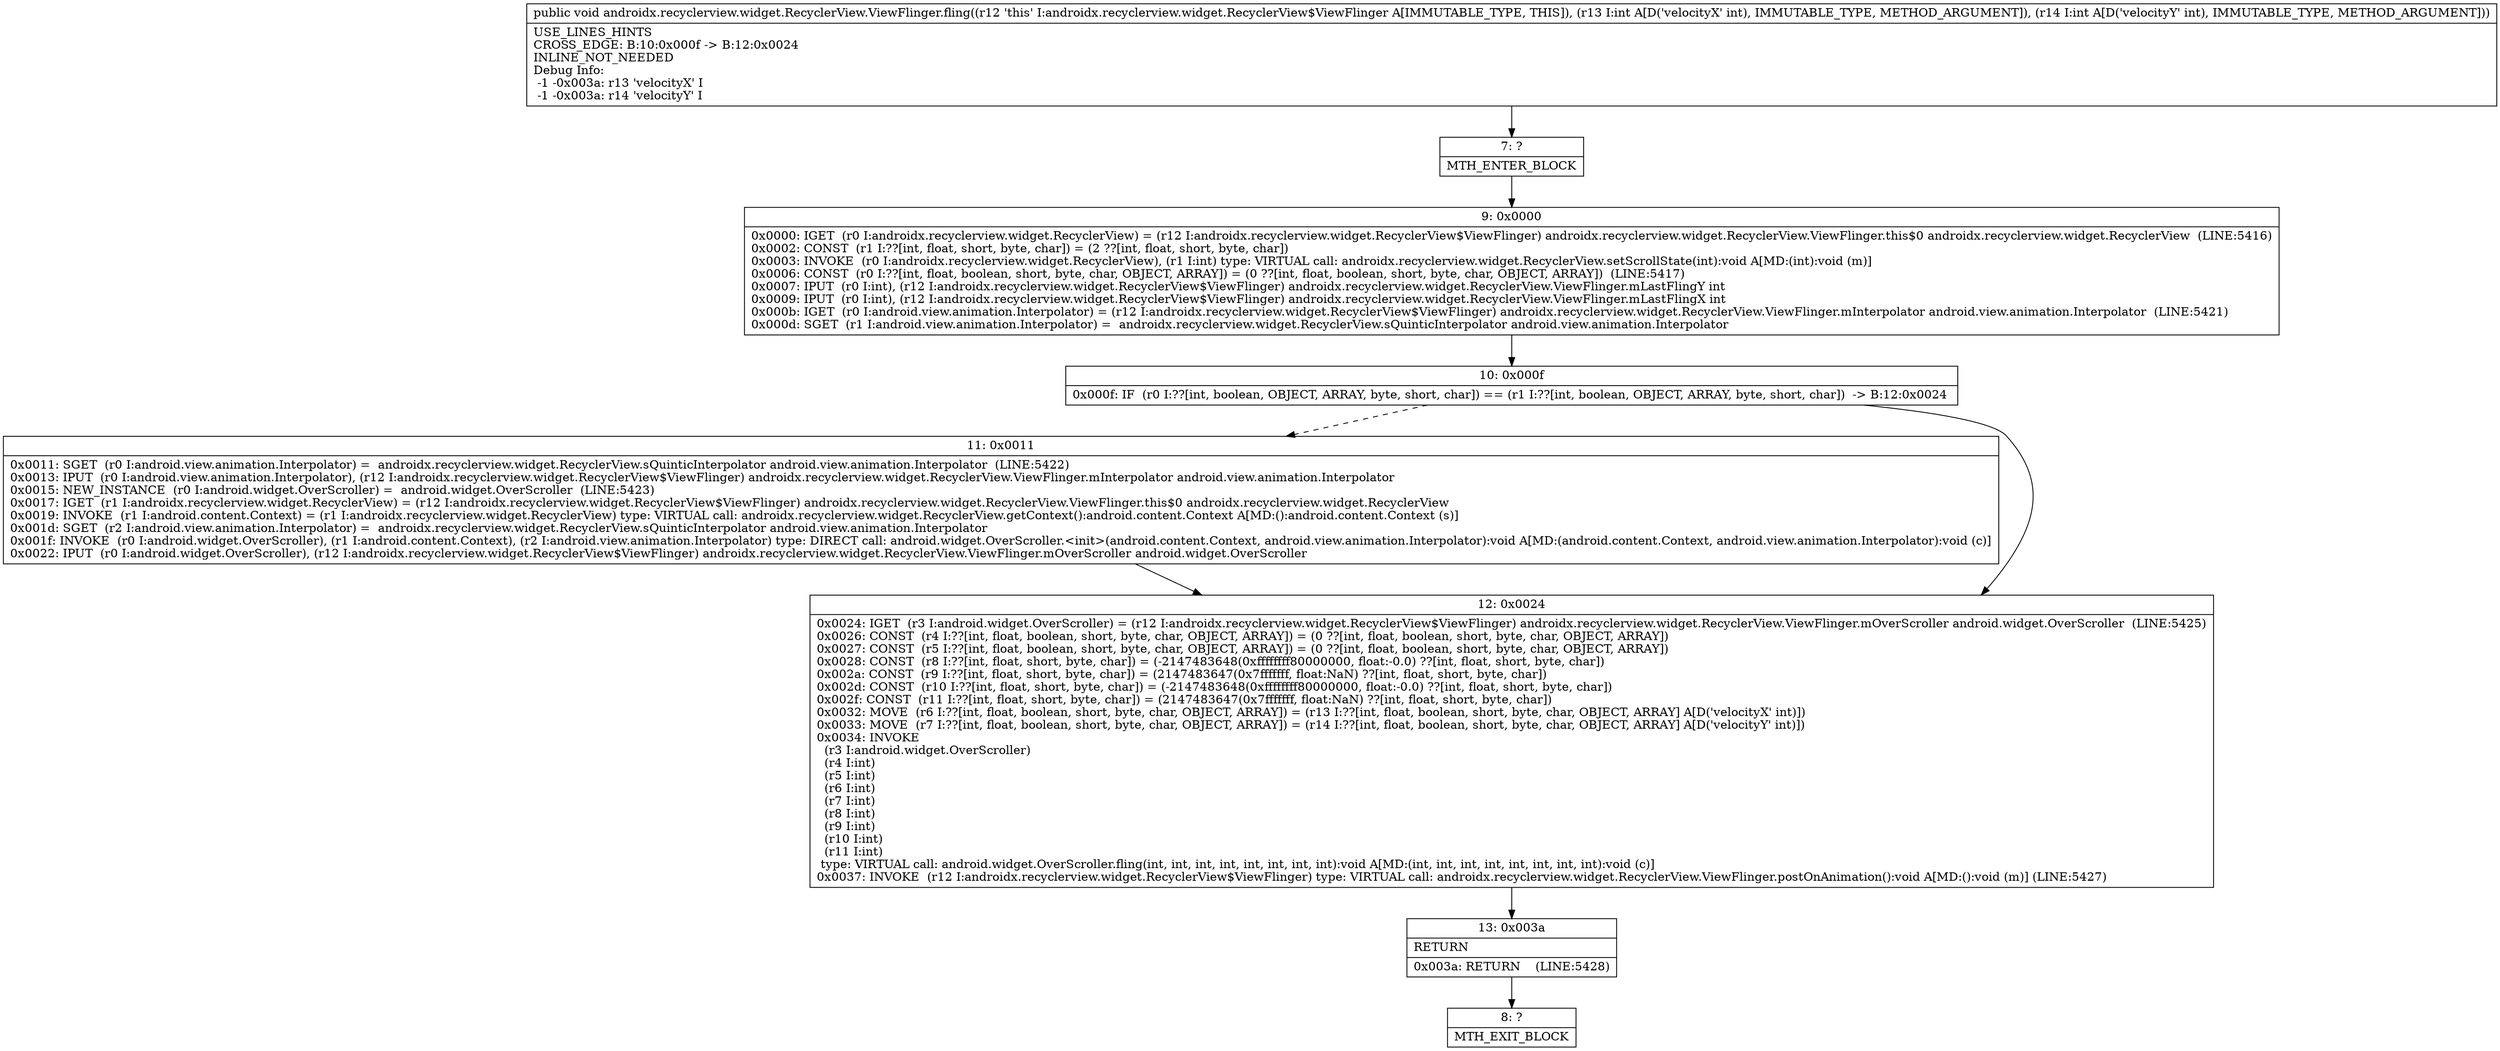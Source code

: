 digraph "CFG forandroidx.recyclerview.widget.RecyclerView.ViewFlinger.fling(II)V" {
Node_7 [shape=record,label="{7\:\ ?|MTH_ENTER_BLOCK\l}"];
Node_9 [shape=record,label="{9\:\ 0x0000|0x0000: IGET  (r0 I:androidx.recyclerview.widget.RecyclerView) = (r12 I:androidx.recyclerview.widget.RecyclerView$ViewFlinger) androidx.recyclerview.widget.RecyclerView.ViewFlinger.this$0 androidx.recyclerview.widget.RecyclerView  (LINE:5416)\l0x0002: CONST  (r1 I:??[int, float, short, byte, char]) = (2 ??[int, float, short, byte, char]) \l0x0003: INVOKE  (r0 I:androidx.recyclerview.widget.RecyclerView), (r1 I:int) type: VIRTUAL call: androidx.recyclerview.widget.RecyclerView.setScrollState(int):void A[MD:(int):void (m)]\l0x0006: CONST  (r0 I:??[int, float, boolean, short, byte, char, OBJECT, ARRAY]) = (0 ??[int, float, boolean, short, byte, char, OBJECT, ARRAY])  (LINE:5417)\l0x0007: IPUT  (r0 I:int), (r12 I:androidx.recyclerview.widget.RecyclerView$ViewFlinger) androidx.recyclerview.widget.RecyclerView.ViewFlinger.mLastFlingY int \l0x0009: IPUT  (r0 I:int), (r12 I:androidx.recyclerview.widget.RecyclerView$ViewFlinger) androidx.recyclerview.widget.RecyclerView.ViewFlinger.mLastFlingX int \l0x000b: IGET  (r0 I:android.view.animation.Interpolator) = (r12 I:androidx.recyclerview.widget.RecyclerView$ViewFlinger) androidx.recyclerview.widget.RecyclerView.ViewFlinger.mInterpolator android.view.animation.Interpolator  (LINE:5421)\l0x000d: SGET  (r1 I:android.view.animation.Interpolator) =  androidx.recyclerview.widget.RecyclerView.sQuinticInterpolator android.view.animation.Interpolator \l}"];
Node_10 [shape=record,label="{10\:\ 0x000f|0x000f: IF  (r0 I:??[int, boolean, OBJECT, ARRAY, byte, short, char]) == (r1 I:??[int, boolean, OBJECT, ARRAY, byte, short, char])  \-\> B:12:0x0024 \l}"];
Node_11 [shape=record,label="{11\:\ 0x0011|0x0011: SGET  (r0 I:android.view.animation.Interpolator) =  androidx.recyclerview.widget.RecyclerView.sQuinticInterpolator android.view.animation.Interpolator  (LINE:5422)\l0x0013: IPUT  (r0 I:android.view.animation.Interpolator), (r12 I:androidx.recyclerview.widget.RecyclerView$ViewFlinger) androidx.recyclerview.widget.RecyclerView.ViewFlinger.mInterpolator android.view.animation.Interpolator \l0x0015: NEW_INSTANCE  (r0 I:android.widget.OverScroller) =  android.widget.OverScroller  (LINE:5423)\l0x0017: IGET  (r1 I:androidx.recyclerview.widget.RecyclerView) = (r12 I:androidx.recyclerview.widget.RecyclerView$ViewFlinger) androidx.recyclerview.widget.RecyclerView.ViewFlinger.this$0 androidx.recyclerview.widget.RecyclerView \l0x0019: INVOKE  (r1 I:android.content.Context) = (r1 I:androidx.recyclerview.widget.RecyclerView) type: VIRTUAL call: androidx.recyclerview.widget.RecyclerView.getContext():android.content.Context A[MD:():android.content.Context (s)]\l0x001d: SGET  (r2 I:android.view.animation.Interpolator) =  androidx.recyclerview.widget.RecyclerView.sQuinticInterpolator android.view.animation.Interpolator \l0x001f: INVOKE  (r0 I:android.widget.OverScroller), (r1 I:android.content.Context), (r2 I:android.view.animation.Interpolator) type: DIRECT call: android.widget.OverScroller.\<init\>(android.content.Context, android.view.animation.Interpolator):void A[MD:(android.content.Context, android.view.animation.Interpolator):void (c)]\l0x0022: IPUT  (r0 I:android.widget.OverScroller), (r12 I:androidx.recyclerview.widget.RecyclerView$ViewFlinger) androidx.recyclerview.widget.RecyclerView.ViewFlinger.mOverScroller android.widget.OverScroller \l}"];
Node_12 [shape=record,label="{12\:\ 0x0024|0x0024: IGET  (r3 I:android.widget.OverScroller) = (r12 I:androidx.recyclerview.widget.RecyclerView$ViewFlinger) androidx.recyclerview.widget.RecyclerView.ViewFlinger.mOverScroller android.widget.OverScroller  (LINE:5425)\l0x0026: CONST  (r4 I:??[int, float, boolean, short, byte, char, OBJECT, ARRAY]) = (0 ??[int, float, boolean, short, byte, char, OBJECT, ARRAY]) \l0x0027: CONST  (r5 I:??[int, float, boolean, short, byte, char, OBJECT, ARRAY]) = (0 ??[int, float, boolean, short, byte, char, OBJECT, ARRAY]) \l0x0028: CONST  (r8 I:??[int, float, short, byte, char]) = (\-2147483648(0xffffffff80000000, float:\-0.0) ??[int, float, short, byte, char]) \l0x002a: CONST  (r9 I:??[int, float, short, byte, char]) = (2147483647(0x7fffffff, float:NaN) ??[int, float, short, byte, char]) \l0x002d: CONST  (r10 I:??[int, float, short, byte, char]) = (\-2147483648(0xffffffff80000000, float:\-0.0) ??[int, float, short, byte, char]) \l0x002f: CONST  (r11 I:??[int, float, short, byte, char]) = (2147483647(0x7fffffff, float:NaN) ??[int, float, short, byte, char]) \l0x0032: MOVE  (r6 I:??[int, float, boolean, short, byte, char, OBJECT, ARRAY]) = (r13 I:??[int, float, boolean, short, byte, char, OBJECT, ARRAY] A[D('velocityX' int)]) \l0x0033: MOVE  (r7 I:??[int, float, boolean, short, byte, char, OBJECT, ARRAY]) = (r14 I:??[int, float, boolean, short, byte, char, OBJECT, ARRAY] A[D('velocityY' int)]) \l0x0034: INVOKE  \l  (r3 I:android.widget.OverScroller)\l  (r4 I:int)\l  (r5 I:int)\l  (r6 I:int)\l  (r7 I:int)\l  (r8 I:int)\l  (r9 I:int)\l  (r10 I:int)\l  (r11 I:int)\l type: VIRTUAL call: android.widget.OverScroller.fling(int, int, int, int, int, int, int, int):void A[MD:(int, int, int, int, int, int, int, int):void (c)]\l0x0037: INVOKE  (r12 I:androidx.recyclerview.widget.RecyclerView$ViewFlinger) type: VIRTUAL call: androidx.recyclerview.widget.RecyclerView.ViewFlinger.postOnAnimation():void A[MD:():void (m)] (LINE:5427)\l}"];
Node_13 [shape=record,label="{13\:\ 0x003a|RETURN\l|0x003a: RETURN    (LINE:5428)\l}"];
Node_8 [shape=record,label="{8\:\ ?|MTH_EXIT_BLOCK\l}"];
MethodNode[shape=record,label="{public void androidx.recyclerview.widget.RecyclerView.ViewFlinger.fling((r12 'this' I:androidx.recyclerview.widget.RecyclerView$ViewFlinger A[IMMUTABLE_TYPE, THIS]), (r13 I:int A[D('velocityX' int), IMMUTABLE_TYPE, METHOD_ARGUMENT]), (r14 I:int A[D('velocityY' int), IMMUTABLE_TYPE, METHOD_ARGUMENT]))  | USE_LINES_HINTS\lCROSS_EDGE: B:10:0x000f \-\> B:12:0x0024\lINLINE_NOT_NEEDED\lDebug Info:\l  \-1 \-0x003a: r13 'velocityX' I\l  \-1 \-0x003a: r14 'velocityY' I\l}"];
MethodNode -> Node_7;Node_7 -> Node_9;
Node_9 -> Node_10;
Node_10 -> Node_11[style=dashed];
Node_10 -> Node_12;
Node_11 -> Node_12;
Node_12 -> Node_13;
Node_13 -> Node_8;
}

